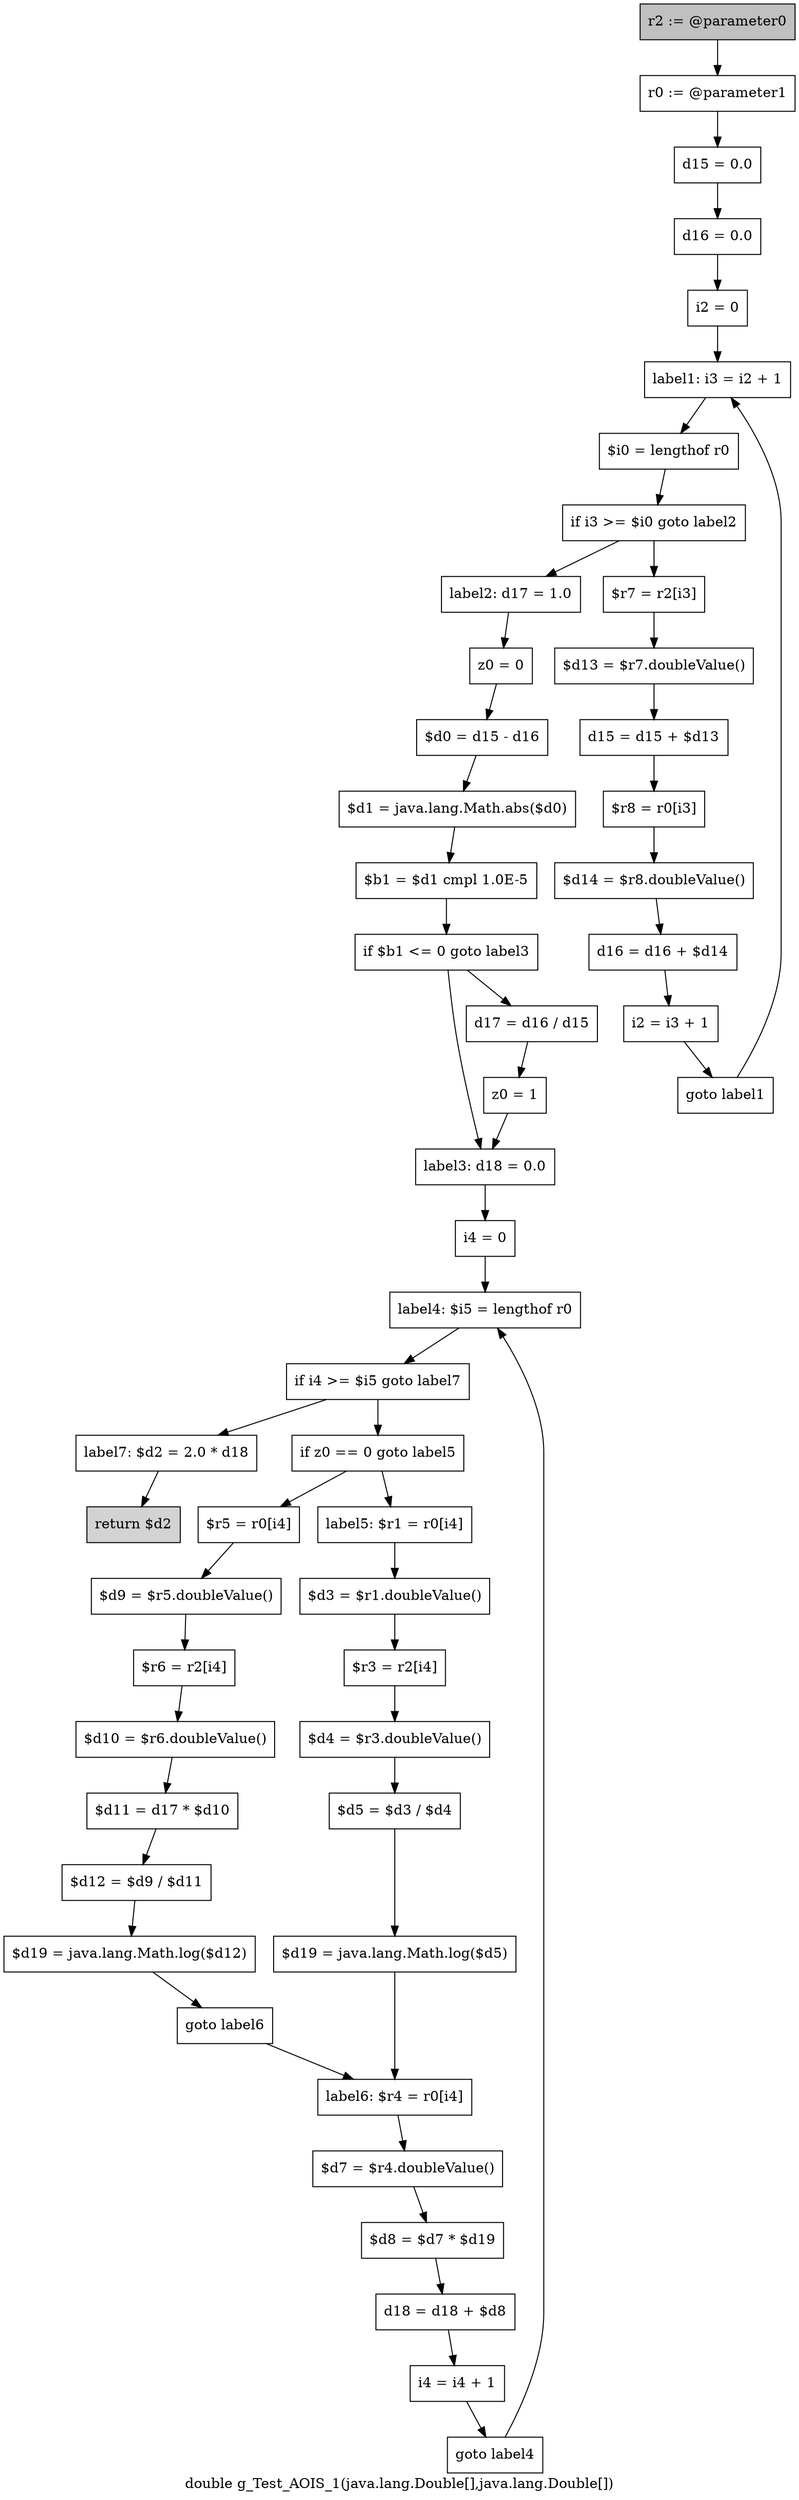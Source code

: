 digraph "double g_Test_AOIS_1(java.lang.Double[],java.lang.Double[])" {
    label="double g_Test_AOIS_1(java.lang.Double[],java.lang.Double[])";
    node [shape=box];
    "0" [style=filled,fillcolor=gray,label="r2 := @parameter0",];
    "1" [label="r0 := @parameter1",];
    "0"->"1";
    "2" [label="d15 = 0.0",];
    "1"->"2";
    "3" [label="d16 = 0.0",];
    "2"->"3";
    "4" [label="i2 = 0",];
    "3"->"4";
    "5" [label="label1: i3 = i2 + 1",];
    "4"->"5";
    "6" [label="$i0 = lengthof r0",];
    "5"->"6";
    "7" [label="if i3 >= $i0 goto label2",];
    "6"->"7";
    "8" [label="$r7 = r2[i3]",];
    "7"->"8";
    "16" [label="label2: d17 = 1.0",];
    "7"->"16";
    "9" [label="$d13 = $r7.doubleValue()",];
    "8"->"9";
    "10" [label="d15 = d15 + $d13",];
    "9"->"10";
    "11" [label="$r8 = r0[i3]",];
    "10"->"11";
    "12" [label="$d14 = $r8.doubleValue()",];
    "11"->"12";
    "13" [label="d16 = d16 + $d14",];
    "12"->"13";
    "14" [label="i2 = i3 + 1",];
    "13"->"14";
    "15" [label="goto label1",];
    "14"->"15";
    "15"->"5";
    "17" [label="z0 = 0",];
    "16"->"17";
    "18" [label="$d0 = d15 - d16",];
    "17"->"18";
    "19" [label="$d1 = java.lang.Math.abs($d0)",];
    "18"->"19";
    "20" [label="$b1 = $d1 cmpl 1.0E-5",];
    "19"->"20";
    "21" [label="if $b1 <= 0 goto label3",];
    "20"->"21";
    "22" [label="d17 = d16 / d15",];
    "21"->"22";
    "24" [label="label3: d18 = 0.0",];
    "21"->"24";
    "23" [label="z0 = 1",];
    "22"->"23";
    "23"->"24";
    "25" [label="i4 = 0",];
    "24"->"25";
    "26" [label="label4: $i5 = lengthof r0",];
    "25"->"26";
    "27" [label="if i4 >= $i5 goto label7",];
    "26"->"27";
    "28" [label="if z0 == 0 goto label5",];
    "27"->"28";
    "49" [label="label7: $d2 = 2.0 * d18",];
    "27"->"49";
    "29" [label="$r5 = r0[i4]",];
    "28"->"29";
    "37" [label="label5: $r1 = r0[i4]",];
    "28"->"37";
    "30" [label="$d9 = $r5.doubleValue()",];
    "29"->"30";
    "31" [label="$r6 = r2[i4]",];
    "30"->"31";
    "32" [label="$d10 = $r6.doubleValue()",];
    "31"->"32";
    "33" [label="$d11 = d17 * $d10",];
    "32"->"33";
    "34" [label="$d12 = $d9 / $d11",];
    "33"->"34";
    "35" [label="$d19 = java.lang.Math.log($d12)",];
    "34"->"35";
    "36" [label="goto label6",];
    "35"->"36";
    "43" [label="label6: $r4 = r0[i4]",];
    "36"->"43";
    "38" [label="$d3 = $r1.doubleValue()",];
    "37"->"38";
    "39" [label="$r3 = r2[i4]",];
    "38"->"39";
    "40" [label="$d4 = $r3.doubleValue()",];
    "39"->"40";
    "41" [label="$d5 = $d3 / $d4",];
    "40"->"41";
    "42" [label="$d19 = java.lang.Math.log($d5)",];
    "41"->"42";
    "42"->"43";
    "44" [label="$d7 = $r4.doubleValue()",];
    "43"->"44";
    "45" [label="$d8 = $d7 * $d19",];
    "44"->"45";
    "46" [label="d18 = d18 + $d8",];
    "45"->"46";
    "47" [label="i4 = i4 + 1",];
    "46"->"47";
    "48" [label="goto label4",];
    "47"->"48";
    "48"->"26";
    "50" [style=filled,fillcolor=lightgray,label="return $d2",];
    "49"->"50";
}
